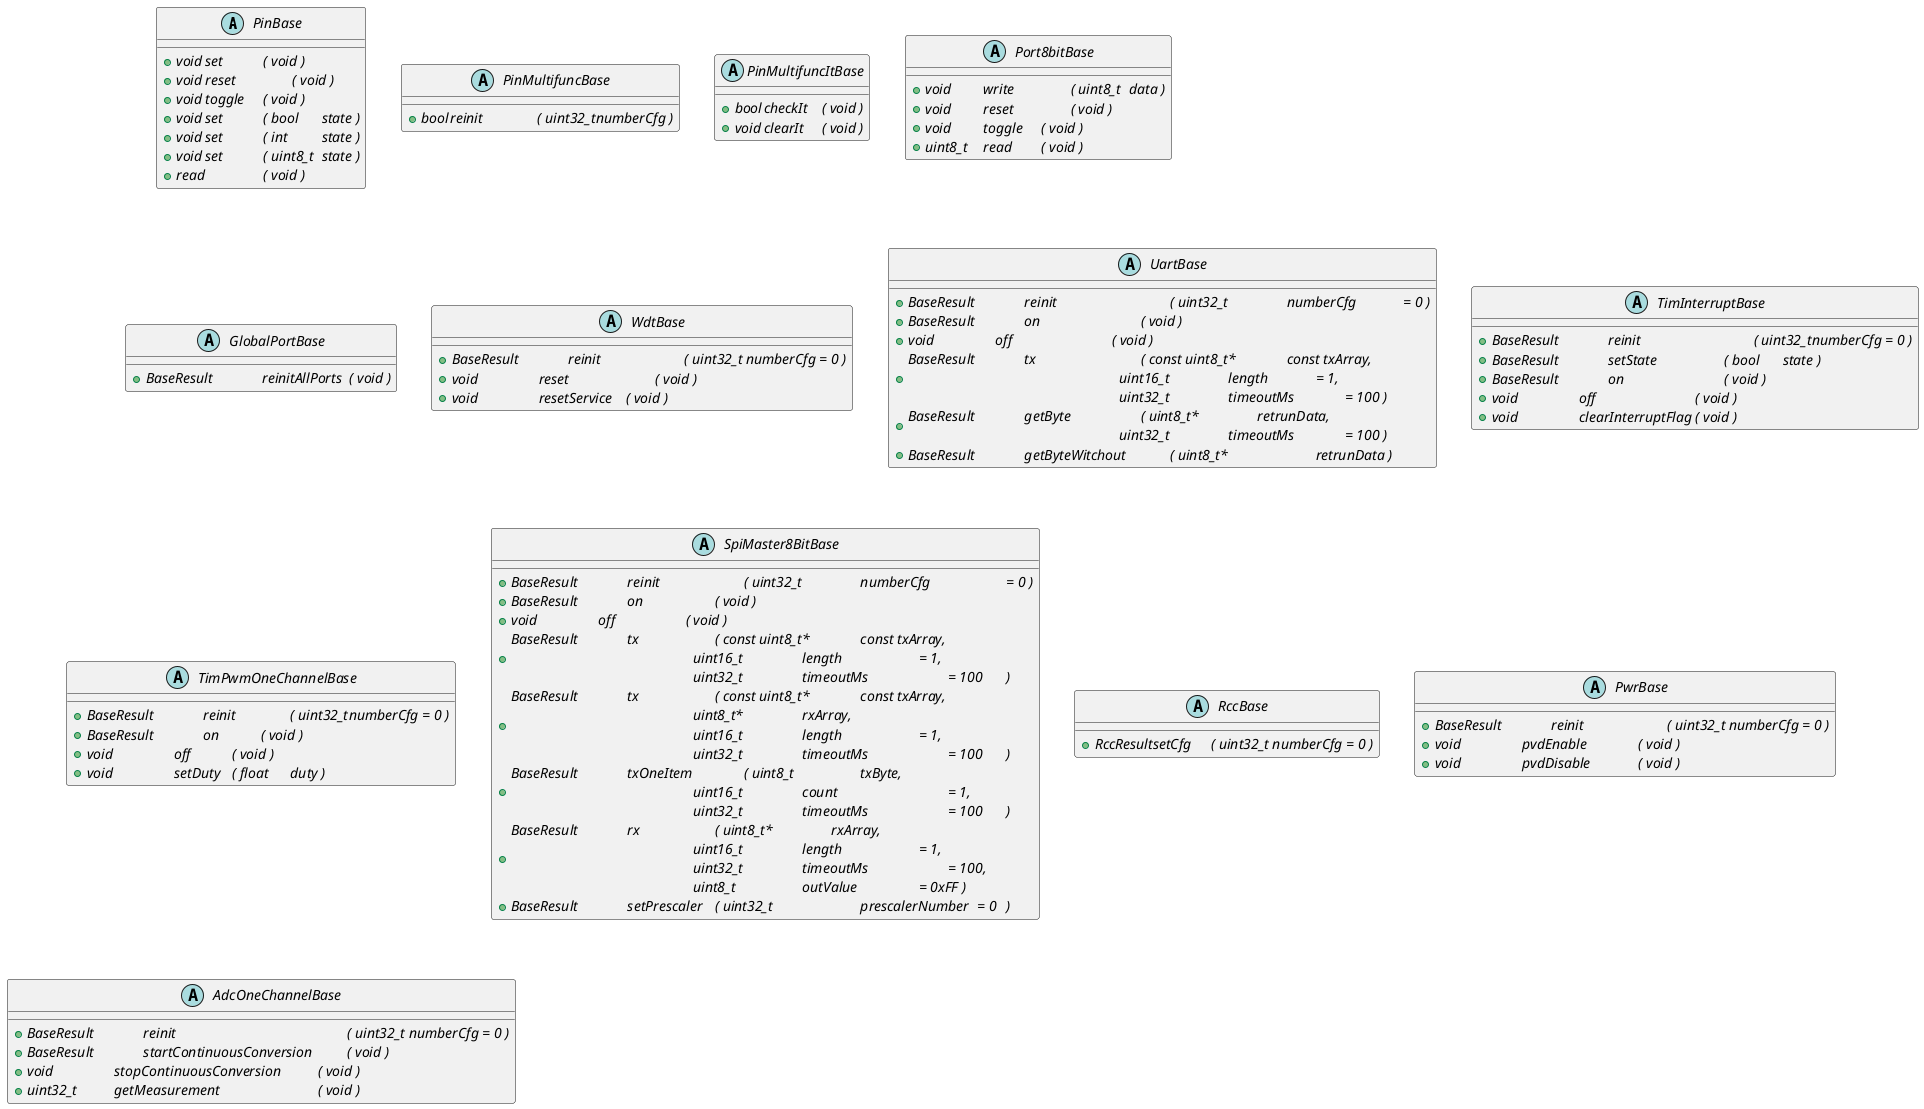 @startuml

/' Интерфейсы периферии МК '/
abstract class PinBase {
	{abstract}{method}+	void	set		( void )
	{abstract}{method}+	void	reset		( void )
	{abstract}{method}+	void	toggle	( void )
	{abstract}{method}+	void	set		( bool	state )
	{abstract}{method}+	void	set		( int		state )
	{abstract}{method}+	void	set		( uint8_t	state )
	{abstract}{method}+	read			( void )
}

abstract class PinMultifuncBase {
	{abstract}{method}+	bool	reinit		( uint32_t	numberCfg )
}

abstract class PinMultifuncItBase {
	{abstract}{method}+	bool	checkIt	( void )
	{abstract}{method}+	void	clearIt	( void )
}

abstract class Port8bitBase {
	{abstract}{method}+	void		write		( uint8_t	data )
	{abstract}{method}+	void		reset		( void )
	{abstract}{method}+	void		toggle	( void )	
	{abstract}{method}+	uint8_t	read		( void )	
}

abstract class GlobalPortBase {
	{abstract}{method}+	BaseResult		reinitAllPorts	( void )
}

abstract class WdtBase {
	{abstract}{method}+	BaseResult		reinit			( uint32_t numberCfg = 0 )
	{abstract}{method}+	void			reset			( void )	
	{abstract}{method}+	void			resetService	( void )
}

abstract class UartBase {
	{abstract}{method}+	BaseResult		reinit				( uint32_t			numberCfg		= 0 )
	{abstract}{method}+	BaseResult		on				( void )	
	{abstract}{method}+	void			off				( void )
	{abstract}{method}+	BaseResult		tx				( const uint8_t*		const txArray,\n\t\t\t\t\t\t\t  uint16_t			length		= 1,\n\t\t\t\t\t\t\t  uint32_t			timeoutMs		= 100 )
	{abstract}{method}+	BaseResult		getByte			( uint8_t*			retrunData,\n\t\t\t\t\t\t\t  uint32_t			timeoutMs		= 100 )
	{abstract}{method}+	BaseResult		getByteWitchout		( uint8_t* 			retrunData )

}

abstract class TimInterruptBase {
	{abstract}{method}+	BaseResult		reinit				( uint32_t	numberCfg = 0 )
	{abstract}{method}+	BaseResult		setState			( bool	state )
	{abstract}{method}+	BaseResult		on				( void )
	{abstract}{method}+	void			off				( void )
	{abstract}{method}+	void			clearInterruptFlag	( void )
}

abstract class TimPwmOneChannelBase {
	{abstract}{method}+	BaseResult		reinit		( uint32_t	numberCfg = 0 )
	{abstract}{method}+	BaseResult		on		( void )
	{abstract}{method}+	void			off		( void )	
	{abstract}{method}+	void			setDuty	( float	duty )
}

abstract class SpiMaster8BitBase {	
	{abstract}{method}+	BaseResult		reinit			( uint32_t			numberCfg			= 0 )
	{abstract}{method}+	BaseResult		on			( void )
	{abstract}{method}+	void			off			( void )	
	{abstract}{method}+	BaseResult		tx			( const uint8_t*		const txArray,\n\t\t\t\t\t\t  uint16_t			length			= 1,\n\t\t\t\t\t\t  uint32_t			timeoutMs			= 100	)
	{abstract}{method}+	BaseResult		tx			( const uint8_t*		const txArray,\n\t\t\t\t\t\t  uint8_t*			rxArray,\n\t\t\t\t\t\t  uint16_t			length			= 1,\n\t\t\t\t\t\t  uint32_t			timeoutMs			= 100	)
	{abstract}{method}+	BaseResult		txOneItem 		( uint8_t			txByte,\n\t\t\t\t\t\t  uint16_t			count				= 1,\n\t\t\t\t\t\t  uint32_t			timeoutMs			= 100	)
	{abstract}{method}+	BaseResult		rx			( uint8_t*			rxArray,\n\t\t\t\t\t\t  uint16_t			length			= 1,\n\t\t\t\t\t\t  uint32_t			timeoutMs			= 100,\n\t\t\t\t\t\t  uint8_t			outValue			= 0xFF )
	{abstract}{method}+	BaseResult		setPrescaler	( uint32_t 			prescalerNumber	= 0	)
}

abstract class RccBase {
	{abstract}{method}+	RccResult	setCfg	( uint32_t numberCfg = 0 )
}

abstract class PwrBase {
	{abstract}{method}+	BaseResult		reinit			( uint32_t numberCfg = 0 )
	{abstract}{method}+	void			pvdEnable		( void )	
	{abstract}{method}+	void			pvdDisable		( void )
}

abstract class AdcOneChannelBase {
	{abstract}{method}+	BaseResult		reinit						( uint32_t numberCfg = 0 )
	{abstract}{method}+	BaseResult		startContinuousConversion		( void )
	{abstract}{method}+	void			stopContinuousConversion		( void )
	{abstract}{method}+	uint32_t		getMeasurement				( void )
}

/'
abstract class {
	{abstract}{method}+	
}
'/


@enduml